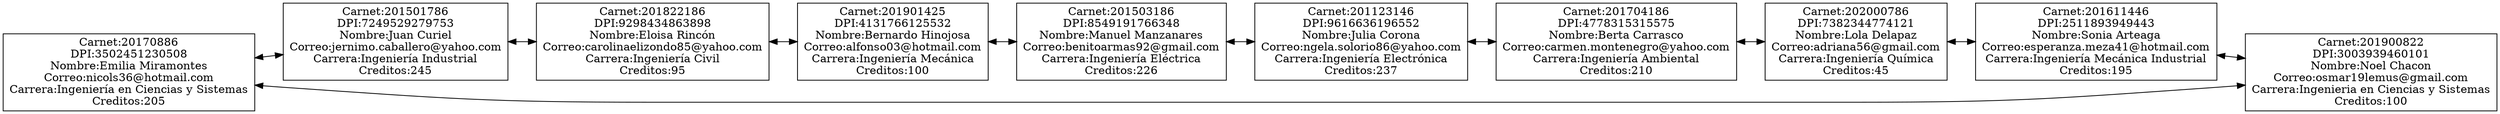digraph G{ 
rankdir=LR 
  node[shape=box]
 edge[dir=both];
 1[label="Carnet:20170886\nDPI:3502451230508\nNombre:Emilia Miramontes\nCorreo:nicols36@hotmail.com\nCarrera:Ingeniería en Ciencias y Sistemas\nCreditos:205"]
2[label="Carnet:201501786\nDPI:7249529279753\nNombre:Juan Curiel\nCorreo:jernimo.caballero@yahoo.com\nCarrera:Ingeniería Industrial\nCreditos:245"]
3[label="Carnet:201822186\nDPI:9298434863898\nNombre:Eloisa Rincón\nCorreo:carolinaelizondo85@yahoo.com\nCarrera:Ingeniería Civil\nCreditos:95"]
4[label="Carnet:201901425\nDPI:4131766125532\nNombre:Bernardo Hinojosa\nCorreo:alfonso03@hotmail.com\nCarrera:Ingeniería Mecánica\nCreditos:100"]
5[label="Carnet:201503186\nDPI:8549191766348\nNombre:Manuel Manzanares\nCorreo:benitoarmas92@gmail.com\nCarrera:Ingeniería Eléctrica\nCreditos:226"]
6[label="Carnet:201123146\nDPI:9616636196552\nNombre:Julia Corona\nCorreo:ngela.solorio86@yahoo.com\nCarrera:Ingeniería Electrónica\nCreditos:237"]
7[label="Carnet:201704186\nDPI:4778315315575\nNombre:Berta Carrasco\nCorreo:carmen.montenegro@yahoo.com\nCarrera:Ingeniería Ambiental\nCreditos:210"]
8[label="Carnet:202000786\nDPI:7382344774121\nNombre:Lola Delapaz\nCorreo:adriana56@gmail.com\nCarrera:Ingeniería Química\nCreditos:45"]
9[label="Carnet:201611446\nDPI:2511893949443\nNombre:Sonia Arteaga\nCorreo:esperanza.meza41@hotmail.com\nCarrera:Ingeniería Mecánica Industrial\nCreditos:195"]
10[label="Carnet:201900822\nDPI:3003939460101\nNombre:Noel Chacon\nCorreo:osmar19lemus@gmail.com\nCarrera:Ingenieria en Ciencias y Sistemas\nCreditos:100"]
1->2->3->4->5->6->7->8->9->10;
10->1   
 }